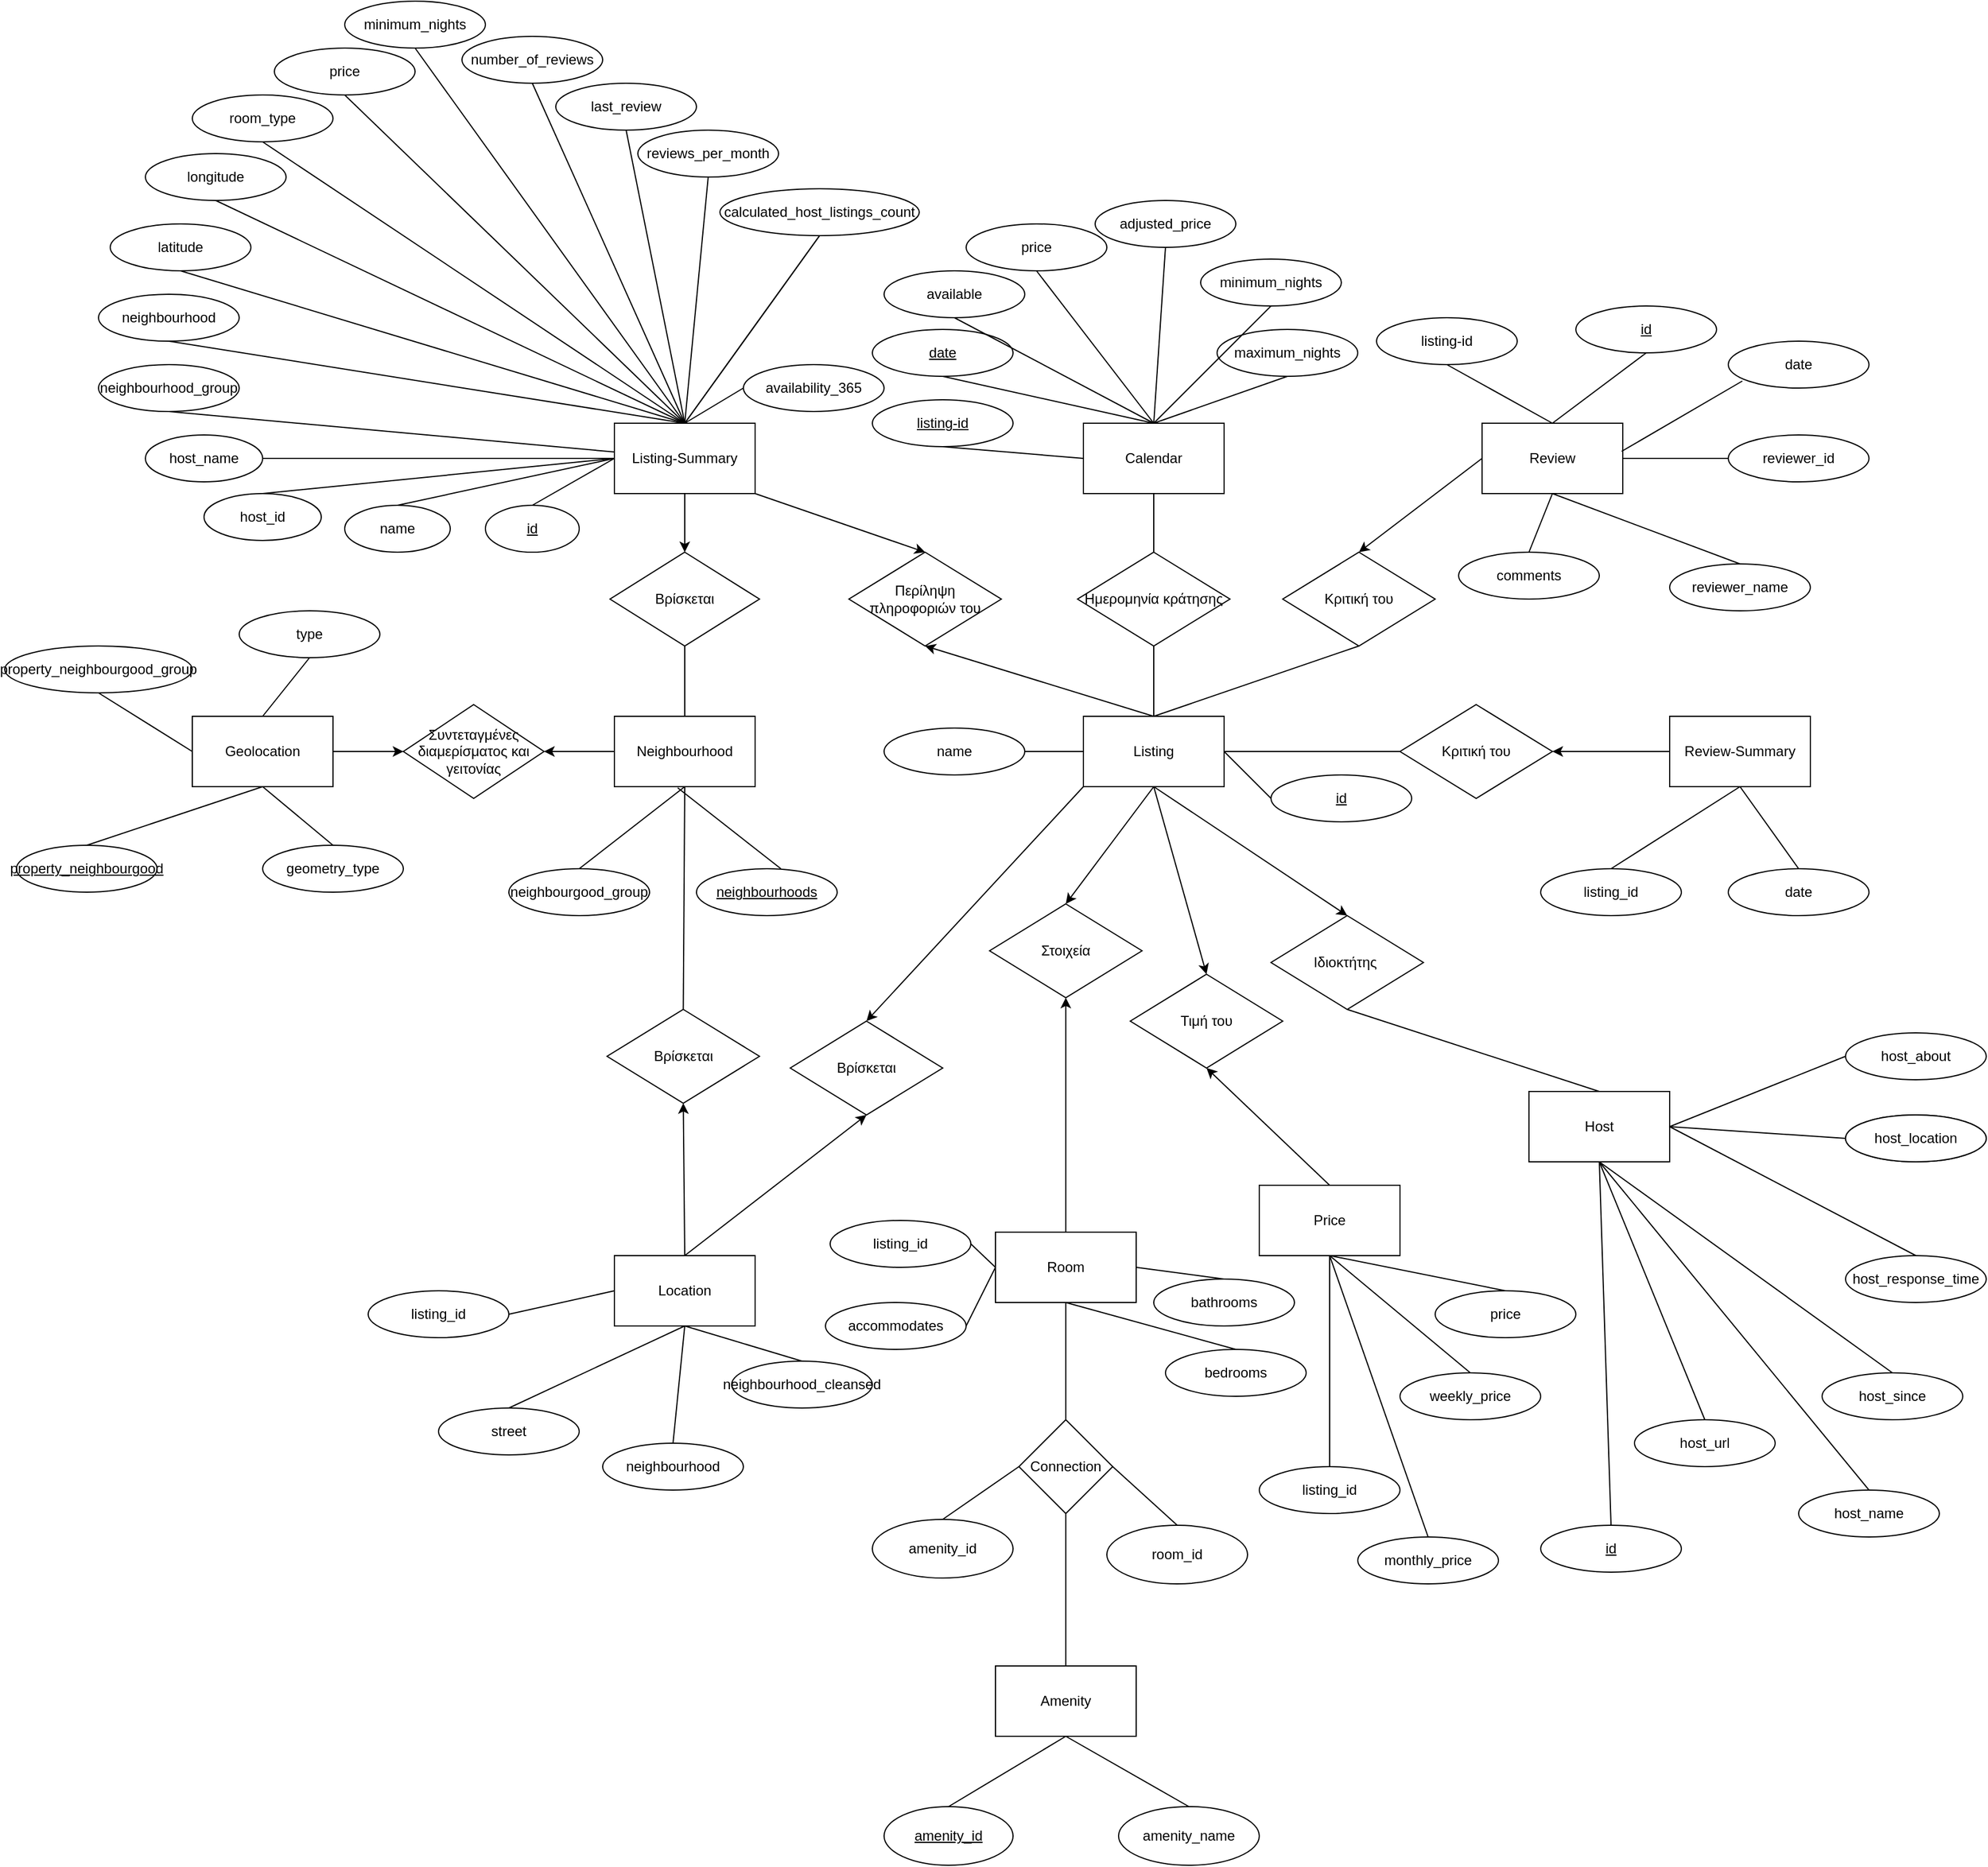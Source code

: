 <mxfile version="13.0.9" type="device"><diagram id="UAiMRbucUOJ_SY3LYuaQ" name="Page-1"><mxGraphModel dx="-914" dy="762" grid="1" gridSize="10" guides="1" tooltips="1" connect="1" arrows="1" fold="1" page="1" pageScale="1" pageWidth="2336" pageHeight="1654" math="0" shadow="0"><root><mxCell id="0"/><mxCell id="1" parent="0"/><mxCell id="X1BkcXf77LXOyuHD7ZVo-6" value="Neighbourhood" style="rounded=0;whiteSpace=wrap;html=1;" parent="1" vertex="1"><mxGeometry x="3200" y="640" width="120" height="60" as="geometry"/></mxCell><mxCell id="X1BkcXf77LXOyuHD7ZVo-7" value="Listing" style="rounded=0;whiteSpace=wrap;html=1;" parent="1" vertex="1"><mxGeometry x="3600" y="640" width="120" height="60" as="geometry"/></mxCell><mxCell id="X1BkcXf77LXOyuHD7ZVo-13" value="Calendar" style="rounded=0;whiteSpace=wrap;html=1;" parent="1" vertex="1"><mxGeometry x="3600" y="390" width="120" height="60" as="geometry"/></mxCell><mxCell id="X1BkcXf77LXOyuHD7ZVo-14" value="Ημερομηνία κράτησης" style="rhombus;whiteSpace=wrap;html=1;" parent="1" vertex="1"><mxGeometry x="3595" y="500" width="130" height="80" as="geometry"/></mxCell><mxCell id="BDQ0DOOAm5lUGZyzWq2v-1" value="Κριτική του" style="rhombus;whiteSpace=wrap;html=1;" parent="1" vertex="1"><mxGeometry x="3870" y="630" width="130" height="80" as="geometry"/></mxCell><mxCell id="peywVE52pKQyrYCD34j_-3" value="Ιδιοκτήτης&amp;nbsp;" style="rhombus;whiteSpace=wrap;html=1;" parent="1" vertex="1"><mxGeometry x="3760" y="810" width="130" height="80" as="geometry"/></mxCell><mxCell id="peywVE52pKQyrYCD34j_-10" value="Στοιχεία" style="rhombus;whiteSpace=wrap;html=1;" parent="1" vertex="1"><mxGeometry x="3520" y="800" width="130" height="80" as="geometry"/></mxCell><mxCell id="peywVE52pKQyrYCD34j_-14" value="Τιμή του" style="rhombus;whiteSpace=wrap;html=1;" parent="1" vertex="1"><mxGeometry x="3640" y="860" width="130" height="80" as="geometry"/></mxCell><mxCell id="peywVE52pKQyrYCD34j_-16" value="Βρίσκεται" style="rhombus;whiteSpace=wrap;html=1;" parent="1" vertex="1"><mxGeometry x="3350" y="900" width="130" height="80" as="geometry"/></mxCell><mxCell id="peywVE52pKQyrYCD34j_-22" value="Βρίσκεται" style="rhombus;whiteSpace=wrap;html=1;" parent="1" vertex="1"><mxGeometry x="3193.75" y="890" width="130" height="80" as="geometry"/></mxCell><mxCell id="BDQ0DOOAm5lUGZyzWq2v-3" value="Κριτική του" style="rhombus;whiteSpace=wrap;html=1;" parent="1" vertex="1"><mxGeometry x="3770" y="500" width="130" height="80" as="geometry"/></mxCell><mxCell id="X1BkcXf77LXOyuHD7ZVo-15" value="" style="endArrow=none;html=1;entryX=0.5;entryY=0;entryDx=0;entryDy=0;exitX=0.5;exitY=1;exitDx=0;exitDy=0;" parent="1" source="X1BkcXf77LXOyuHD7ZVo-14" target="X1BkcXf77LXOyuHD7ZVo-7" edge="1"><mxGeometry width="50" height="50" relative="1" as="geometry"><mxPoint x="3300" y="480" as="sourcePoint"/><mxPoint x="3350" y="430" as="targetPoint"/><Array as="points"><mxPoint x="3660" y="600"/></Array></mxGeometry></mxCell><mxCell id="X1BkcXf77LXOyuHD7ZVo-16" value="" style="endArrow=none;html=1;entryX=0.5;entryY=1;entryDx=0;entryDy=0;exitX=0.5;exitY=0;exitDx=0;exitDy=0;" parent="1" source="X1BkcXf77LXOyuHD7ZVo-14" target="X1BkcXf77LXOyuHD7ZVo-13" edge="1"><mxGeometry width="50" height="50" relative="1" as="geometry"><mxPoint x="3300" y="480" as="sourcePoint"/><mxPoint x="3350" y="430" as="targetPoint"/></mxGeometry></mxCell><mxCell id="X1BkcXf77LXOyuHD7ZVo-17" value="Listing-Summary" style="rounded=0;whiteSpace=wrap;html=1;" parent="1" vertex="1"><mxGeometry x="3200" y="390" width="120" height="60" as="geometry"/></mxCell><mxCell id="X1BkcXf77LXOyuHD7ZVo-21" value="Βρίσκεται" style="rhombus;whiteSpace=wrap;html=1;" parent="1" vertex="1"><mxGeometry x="3196.25" y="500" width="127.5" height="80" as="geometry"/></mxCell><mxCell id="X1BkcXf77LXOyuHD7ZVo-22" value="" style="endArrow=classic;html=1;exitX=0.5;exitY=1;exitDx=0;exitDy=0;entryX=0.5;entryY=0;entryDx=0;entryDy=0;" parent="1" source="X1BkcXf77LXOyuHD7ZVo-17" target="X1BkcXf77LXOyuHD7ZVo-21" edge="1"><mxGeometry width="50" height="50" relative="1" as="geometry"><mxPoint x="3300" y="630" as="sourcePoint"/><mxPoint x="3350" y="580" as="targetPoint"/></mxGeometry></mxCell><mxCell id="X1BkcXf77LXOyuHD7ZVo-23" value="" style="endArrow=none;html=1;exitX=0.5;exitY=0;exitDx=0;exitDy=0;entryX=0.5;entryY=1;entryDx=0;entryDy=0;" parent="1" source="X1BkcXf77LXOyuHD7ZVo-6" target="X1BkcXf77LXOyuHD7ZVo-21" edge="1"><mxGeometry width="50" height="50" relative="1" as="geometry"><mxPoint x="3300" y="630" as="sourcePoint"/><mxPoint x="3350" y="580" as="targetPoint"/></mxGeometry></mxCell><mxCell id="X1BkcXf77LXOyuHD7ZVo-24" value="Περίληψη πληροφοριών του" style="rhombus;whiteSpace=wrap;html=1;" parent="1" vertex="1"><mxGeometry x="3400" y="500" width="130" height="80" as="geometry"/></mxCell><mxCell id="X1BkcXf77LXOyuHD7ZVo-25" value="" style="endArrow=classic;html=1;exitX=1;exitY=1;exitDx=0;exitDy=0;entryX=0.5;entryY=0;entryDx=0;entryDy=0;" parent="1" source="X1BkcXf77LXOyuHD7ZVo-17" target="X1BkcXf77LXOyuHD7ZVo-24" edge="1"><mxGeometry width="50" height="50" relative="1" as="geometry"><mxPoint x="3300" y="630" as="sourcePoint"/><mxPoint x="3350" y="580" as="targetPoint"/></mxGeometry></mxCell><mxCell id="X1BkcXf77LXOyuHD7ZVo-26" value="" style="endArrow=classic;html=1;exitX=0.5;exitY=0;exitDx=0;exitDy=0;entryX=0.5;entryY=1;entryDx=0;entryDy=0;" parent="1" source="X1BkcXf77LXOyuHD7ZVo-7" target="X1BkcXf77LXOyuHD7ZVo-24" edge="1"><mxGeometry width="50" height="50" relative="1" as="geometry"><mxPoint x="3300" y="630" as="sourcePoint"/><mxPoint x="3350" y="580" as="targetPoint"/></mxGeometry></mxCell><mxCell id="X1BkcXf77LXOyuHD7ZVo-27" value="Review" style="rounded=0;whiteSpace=wrap;html=1;" parent="1" vertex="1"><mxGeometry x="3940" y="390" width="120" height="60" as="geometry"/></mxCell><mxCell id="X1BkcXf77LXOyuHD7ZVo-32" value="Review-Summary" style="rounded=0;whiteSpace=wrap;html=1;" parent="1" vertex="1"><mxGeometry x="4100" y="640" width="120" height="60" as="geometry"/></mxCell><mxCell id="X1BkcXf77LXOyuHD7ZVo-36" value="Geolocation" style="rounded=0;whiteSpace=wrap;html=1;" parent="1" vertex="1"><mxGeometry x="2840" y="640" width="120" height="60" as="geometry"/></mxCell><mxCell id="X1BkcXf77LXOyuHD7ZVo-37" value="Συντεταγμένες διαμερίσματος και γειτονίας" style="rhombus;whiteSpace=wrap;html=1;" parent="1" vertex="1"><mxGeometry x="3020" y="630" width="120" height="80" as="geometry"/></mxCell><mxCell id="X1BkcXf77LXOyuHD7ZVo-38" value="" style="endArrow=classic;html=1;exitX=1;exitY=0.5;exitDx=0;exitDy=0;entryX=0;entryY=0.5;entryDx=0;entryDy=0;" parent="1" target="X1BkcXf77LXOyuHD7ZVo-37" edge="1"><mxGeometry width="50" height="50" relative="1" as="geometry"><mxPoint x="2960" y="670" as="sourcePoint"/><mxPoint x="3210" y="580" as="targetPoint"/></mxGeometry></mxCell><mxCell id="X1BkcXf77LXOyuHD7ZVo-40" value="" style="endArrow=classic;html=1;exitX=0;exitY=0.5;exitDx=0;exitDy=0;entryX=1;entryY=0.5;entryDx=0;entryDy=0;" parent="1" source="X1BkcXf77LXOyuHD7ZVo-6" target="X1BkcXf77LXOyuHD7ZVo-37" edge="1"><mxGeometry width="50" height="50" relative="1" as="geometry"><mxPoint x="3460" y="630" as="sourcePoint"/><mxPoint x="3510" y="580" as="targetPoint"/></mxGeometry></mxCell><mxCell id="OshzOVzdiAapDsrD3Td_-1" value="neighbourgood_group" style="ellipse;whiteSpace=wrap;html=1;" parent="1" vertex="1"><mxGeometry x="3110" y="770" width="120" height="40" as="geometry"/></mxCell><mxCell id="OshzOVzdiAapDsrD3Td_-130" value="geometry_type" style="ellipse;whiteSpace=wrap;html=1;" parent="1" vertex="1"><mxGeometry x="2900" y="750" width="120" height="40" as="geometry"/></mxCell><mxCell id="OshzOVzdiAapDsrD3Td_-132" value="property_neighbourgood" style="ellipse;whiteSpace=wrap;html=1;fontStyle=4" parent="1" vertex="1"><mxGeometry x="2690" y="750" width="120" height="40" as="geometry"/></mxCell><mxCell id="OshzOVzdiAapDsrD3Td_-134" value="property_neighbourgood_group" style="ellipse;whiteSpace=wrap;html=1;" parent="1" vertex="1"><mxGeometry x="2680" y="580" width="160" height="40" as="geometry"/></mxCell><mxCell id="OshzOVzdiAapDsrD3Td_-136" value="type" style="ellipse;whiteSpace=wrap;html=1;" parent="1" vertex="1"><mxGeometry x="2880" y="550" width="120" height="40" as="geometry"/></mxCell><mxCell id="OshzOVzdiAapDsrD3Td_-2" value="&lt;u&gt;neighbourhoods&lt;/u&gt;" style="ellipse;whiteSpace=wrap;html=1;" parent="1" vertex="1"><mxGeometry x="3270" y="770" width="120" height="40" as="geometry"/></mxCell><mxCell id="OshzOVzdiAapDsrD3Td_-114" value="&lt;span&gt;name&lt;/span&gt;" style="ellipse;whiteSpace=wrap;html=1;fontStyle=0" parent="1" vertex="1"><mxGeometry x="3430" y="650" width="120" height="40" as="geometry"/></mxCell><mxCell id="peywVE52pKQyrYCD34j_-26" value="listing_id" style="ellipse;whiteSpace=wrap;html=1;fontStyle=0" parent="1" vertex="1"><mxGeometry x="2990" y="1130" width="120" height="40" as="geometry"/></mxCell><mxCell id="peywVE52pKQyrYCD34j_-28" value="street" style="ellipse;whiteSpace=wrap;html=1;fontStyle=0" parent="1" vertex="1"><mxGeometry x="3050" y="1230" width="120" height="40" as="geometry"/></mxCell><mxCell id="peywVE52pKQyrYCD34j_-30" value="neighbourhood" style="ellipse;whiteSpace=wrap;html=1;fontStyle=0" parent="1" vertex="1"><mxGeometry x="3190" y="1260" width="120" height="40" as="geometry"/></mxCell><mxCell id="peywVE52pKQyrYCD34j_-32" value="neighbourhood_cleansed" style="ellipse;whiteSpace=wrap;html=1;fontStyle=0" parent="1" vertex="1"><mxGeometry x="3300" y="1190" width="120" height="40" as="geometry"/></mxCell><mxCell id="peywVE52pKQyrYCD34j_-38" value="listing_id" style="ellipse;whiteSpace=wrap;html=1;fontStyle=0" parent="1" vertex="1"><mxGeometry x="3384" y="1070" width="120" height="40" as="geometry"/></mxCell><mxCell id="peywVE52pKQyrYCD34j_-44" value="accommodates" style="ellipse;whiteSpace=wrap;html=1;fontStyle=0" parent="1" vertex="1"><mxGeometry x="3380" y="1140" width="120" height="40" as="geometry"/></mxCell><mxCell id="peywVE52pKQyrYCD34j_-66" value="bedrooms" style="ellipse;whiteSpace=wrap;html=1;fontStyle=0" parent="1" vertex="1"><mxGeometry x="3670" y="1180" width="120" height="40" as="geometry"/></mxCell><mxCell id="peywVE52pKQyrYCD34j_-40" value="bathrooms" style="ellipse;whiteSpace=wrap;html=1;fontStyle=0" parent="1" vertex="1"><mxGeometry x="3660" y="1120" width="120" height="40" as="geometry"/></mxCell><mxCell id="peywVE52pKQyrYCD34j_-50" value="listing_id" style="ellipse;whiteSpace=wrap;html=1;fontStyle=0" parent="1" vertex="1"><mxGeometry x="3750" y="1280" width="120" height="40" as="geometry"/></mxCell><mxCell id="peywVE52pKQyrYCD34j_-55" value="weekly_price" style="ellipse;whiteSpace=wrap;html=1;fontStyle=0" parent="1" vertex="1"><mxGeometry x="3870" y="1200" width="120" height="40" as="geometry"/></mxCell><mxCell id="peywVE52pKQyrYCD34j_-69" value="monthly_price" style="ellipse;whiteSpace=wrap;html=1;fontStyle=0" parent="1" vertex="1"><mxGeometry x="3834" y="1340" width="120" height="40" as="geometry"/></mxCell><mxCell id="peywVE52pKQyrYCD34j_-52" value="price" style="ellipse;whiteSpace=wrap;html=1;fontStyle=0" parent="1" vertex="1"><mxGeometry x="3900" y="1130" width="120" height="40" as="geometry"/></mxCell><mxCell id="peywVE52pKQyrYCD34j_-60" value="host_url" style="ellipse;whiteSpace=wrap;html=1;fontStyle=0" parent="1" vertex="1"><mxGeometry x="4070" y="1240" width="120" height="40" as="geometry"/></mxCell><mxCell id="peywVE52pKQyrYCD34j_-64" value="host_since" style="ellipse;whiteSpace=wrap;html=1;fontStyle=0" parent="1" vertex="1"><mxGeometry x="4230" y="1200" width="120" height="40" as="geometry"/></mxCell><mxCell id="peywVE52pKQyrYCD34j_-78" value="host_location" style="ellipse;whiteSpace=wrap;html=1;fontStyle=0" parent="1" vertex="1"><mxGeometry x="4250" y="980" width="120" height="40" as="geometry"/></mxCell><mxCell id="peywVE52pKQyrYCD34j_-84" value="host_response_time" style="ellipse;whiteSpace=wrap;html=1;fontStyle=0" parent="1" vertex="1"><mxGeometry x="4250" y="1100" width="120" height="40" as="geometry"/></mxCell><mxCell id="peywVE52pKQyrYCD34j_-86" value="host_location" style="ellipse;whiteSpace=wrap;html=1;fontStyle=0" parent="1" vertex="1"><mxGeometry x="4250" y="980" width="120" height="40" as="geometry"/></mxCell><mxCell id="peywVE52pKQyrYCD34j_-80" value="host_about" style="ellipse;whiteSpace=wrap;html=1;fontStyle=0" parent="1" vertex="1"><mxGeometry x="4250" y="910" width="120" height="40" as="geometry"/></mxCell><mxCell id="peywVE52pKQyrYCD34j_-62" value="&lt;u&gt;id&lt;/u&gt;" style="ellipse;whiteSpace=wrap;html=1;fontStyle=0" parent="1" vertex="1"><mxGeometry x="3990" y="1330" width="120" height="40" as="geometry"/></mxCell><mxCell id="peywVE52pKQyrYCD34j_-75" value="host_name" style="ellipse;whiteSpace=wrap;html=1;fontStyle=0" parent="1" vertex="1"><mxGeometry x="4210" y="1300" width="120" height="40" as="geometry"/></mxCell><mxCell id="OshzOVzdiAapDsrD3Td_-122" value="&lt;span&gt;id&lt;/span&gt;" style="ellipse;whiteSpace=wrap;html=1;fontStyle=4" parent="1" vertex="1"><mxGeometry x="3760" y="690" width="120" height="40" as="geometry"/></mxCell><mxCell id="OshzOVzdiAapDsrD3Td_-3" value="" style="endArrow=none;html=1;exitX=0.5;exitY=0;exitDx=0;exitDy=0;entryX=0.5;entryY=1;entryDx=0;entryDy=0;" parent="1" source="OshzOVzdiAapDsrD3Td_-1" target="X1BkcXf77LXOyuHD7ZVo-6" edge="1"><mxGeometry width="50" height="50" relative="1" as="geometry"><mxPoint x="3490" y="630" as="sourcePoint"/><mxPoint x="3540" y="580" as="targetPoint"/></mxGeometry></mxCell><mxCell id="OshzOVzdiAapDsrD3Td_-4" value="" style="endArrow=none;html=1;exitX=0.6;exitY=0;exitDx=0;exitDy=0;exitPerimeter=0;entryX=0.45;entryY=1.017;entryDx=0;entryDy=0;entryPerimeter=0;" parent="1" source="OshzOVzdiAapDsrD3Td_-2" target="X1BkcXf77LXOyuHD7ZVo-6" edge="1"><mxGeometry width="50" height="50" relative="1" as="geometry"><mxPoint x="3490" y="630" as="sourcePoint"/><mxPoint x="3540" y="580" as="targetPoint"/></mxGeometry></mxCell><mxCell id="OshzOVzdiAapDsrD3Td_-10" value="listing_id" style="ellipse;whiteSpace=wrap;html=1;fontStyle=0" parent="1" vertex="1"><mxGeometry x="3990" y="770" width="120" height="40" as="geometry"/></mxCell><mxCell id="OshzOVzdiAapDsrD3Td_-16" value="listing-id" style="ellipse;whiteSpace=wrap;html=1;fontStyle=0" parent="1" vertex="1"><mxGeometry x="3850" y="300" width="120" height="40" as="geometry"/></mxCell><mxCell id="OshzOVzdiAapDsrD3Td_-34" value="maximum_nights" style="ellipse;whiteSpace=wrap;html=1;fontStyle=0" parent="1" vertex="1"><mxGeometry x="3714" y="310" width="120" height="40" as="geometry"/></mxCell><mxCell id="OshzOVzdiAapDsrD3Td_-36" value="minimum_nights" style="ellipse;whiteSpace=wrap;html=1;fontStyle=0" parent="1" vertex="1"><mxGeometry x="3700" y="250" width="120" height="40" as="geometry"/></mxCell><mxCell id="OshzOVzdiAapDsrD3Td_-38" value="adjusted_price" style="ellipse;whiteSpace=wrap;html=1;fontStyle=0" parent="1" vertex="1"><mxGeometry x="3610" y="200" width="120" height="40" as="geometry"/></mxCell><mxCell id="OshzOVzdiAapDsrD3Td_-40" value="price" style="ellipse;whiteSpace=wrap;html=1;fontStyle=0" parent="1" vertex="1"><mxGeometry x="3500" y="220" width="120" height="40" as="geometry"/></mxCell><mxCell id="OshzOVzdiAapDsrD3Td_-42" value="date" style="ellipse;whiteSpace=wrap;html=1;fontStyle=4" parent="1" vertex="1"><mxGeometry x="3420" y="310" width="120" height="40" as="geometry"/></mxCell><mxCell id="OshzOVzdiAapDsrD3Td_-44" value="available" style="ellipse;whiteSpace=wrap;html=1;fontStyle=0" parent="1" vertex="1"><mxGeometry x="3430" y="260" width="120" height="40" as="geometry"/></mxCell><mxCell id="OshzOVzdiAapDsrD3Td_-56" value="last_review" style="ellipse;whiteSpace=wrap;html=1;fontStyle=0" parent="1" vertex="1"><mxGeometry x="3150" y="100" width="120" height="40" as="geometry"/></mxCell><mxCell id="OshzOVzdiAapDsrD3Td_-62" value="reviews_per_month" style="ellipse;whiteSpace=wrap;html=1;fontStyle=0" parent="1" vertex="1"><mxGeometry x="3220" y="140" width="120" height="40" as="geometry"/></mxCell><mxCell id="OshzOVzdiAapDsrD3Td_-60" value="number_of_reviews" style="ellipse;whiteSpace=wrap;html=1;fontStyle=0" parent="1" vertex="1"><mxGeometry x="3070" y="60" width="120" height="40" as="geometry"/></mxCell><mxCell id="OshzOVzdiAapDsrD3Td_-58" value="minimum_nights" style="ellipse;whiteSpace=wrap;html=1;fontStyle=0" parent="1" vertex="1"><mxGeometry x="2970" y="30" width="120" height="40" as="geometry"/></mxCell><mxCell id="OshzOVzdiAapDsrD3Td_-67" value="longitude" style="ellipse;whiteSpace=wrap;html=1;fontStyle=0" parent="1" vertex="1"><mxGeometry x="2800" y="160" width="120" height="40" as="geometry"/></mxCell><mxCell id="OshzOVzdiAapDsrD3Td_-69" value="latitude" style="ellipse;whiteSpace=wrap;html=1;fontStyle=0" parent="1" vertex="1"><mxGeometry x="2770" y="220" width="120" height="40" as="geometry"/></mxCell><mxCell id="OshzOVzdiAapDsrD3Td_-71" value="neighbourhood" style="ellipse;whiteSpace=wrap;html=1;fontStyle=0" parent="1" vertex="1"><mxGeometry x="2760" y="280" width="120" height="40" as="geometry"/></mxCell><mxCell id="OshzOVzdiAapDsrD3Td_-73" value="neighbourhood_group" style="ellipse;whiteSpace=wrap;html=1;fontStyle=0" parent="1" vertex="1"><mxGeometry x="2760" y="340" width="120" height="40" as="geometry"/></mxCell><mxCell id="OshzOVzdiAapDsrD3Td_-75" value="host_name" style="ellipse;whiteSpace=wrap;html=1;fontStyle=0" parent="1" vertex="1"><mxGeometry x="2800" y="400" width="100" height="40" as="geometry"/></mxCell><mxCell id="OshzOVzdiAapDsrD3Td_-77" value="availability_365" style="ellipse;whiteSpace=wrap;html=1;fontStyle=0" parent="1" vertex="1"><mxGeometry x="3310" y="340" width="120" height="40" as="geometry"/></mxCell><mxCell id="OshzOVzdiAapDsrD3Td_-79" value="host_id" style="ellipse;whiteSpace=wrap;html=1;fontStyle=0" parent="1" vertex="1"><mxGeometry x="2850" y="450" width="100" height="40" as="geometry"/></mxCell><mxCell id="OshzOVzdiAapDsrD3Td_-83" value="name" style="ellipse;whiteSpace=wrap;html=1;fontStyle=0" parent="1" vertex="1"><mxGeometry x="2970" y="460" width="90" height="40" as="geometry"/></mxCell><mxCell id="OshzOVzdiAapDsrD3Td_-85" value="price" style="ellipse;whiteSpace=wrap;html=1;fontStyle=0" parent="1" vertex="1"><mxGeometry x="2910" y="70" width="120" height="40" as="geometry"/></mxCell><mxCell id="OshzOVzdiAapDsrD3Td_-81" value="id" style="ellipse;whiteSpace=wrap;html=1;fontStyle=4" parent="1" vertex="1"><mxGeometry x="3090" y="460" width="80" height="40" as="geometry"/></mxCell><mxCell id="OshzOVzdiAapDsrD3Td_-65" value="room_type" style="ellipse;whiteSpace=wrap;html=1;fontStyle=0" parent="1" vertex="1"><mxGeometry x="2840" y="110" width="120" height="40" as="geometry"/></mxCell><mxCell id="OshzOVzdiAapDsrD3Td_-46" value="listing-id" style="ellipse;whiteSpace=wrap;html=1;fontStyle=4" parent="1" vertex="1"><mxGeometry x="3420" y="370" width="120" height="40" as="geometry"/></mxCell><mxCell id="OshzOVzdiAapDsrD3Td_-18" value="id" style="ellipse;whiteSpace=wrap;html=1;fontStyle=4" parent="1" vertex="1"><mxGeometry x="4020" y="290" width="120" height="40" as="geometry"/></mxCell><mxCell id="OshzOVzdiAapDsrD3Td_-20" value="date" style="ellipse;whiteSpace=wrap;html=1;fontStyle=0" parent="1" vertex="1"><mxGeometry x="4150" y="320" width="120" height="40" as="geometry"/></mxCell><mxCell id="OshzOVzdiAapDsrD3Td_-22" value="reviewer_id" style="ellipse;whiteSpace=wrap;html=1;fontStyle=0" parent="1" vertex="1"><mxGeometry x="4150" y="400" width="120" height="40" as="geometry"/></mxCell><mxCell id="OshzOVzdiAapDsrD3Td_-24" value="reviewer_name" style="ellipse;whiteSpace=wrap;html=1;fontStyle=0" parent="1" vertex="1"><mxGeometry x="4100" y="510" width="120" height="40" as="geometry"/></mxCell><mxCell id="OshzOVzdiAapDsrD3Td_-26" value="comments" style="ellipse;whiteSpace=wrap;html=1;fontStyle=0" parent="1" vertex="1"><mxGeometry x="3920" y="500" width="120" height="40" as="geometry"/></mxCell><mxCell id="OshzOVzdiAapDsrD3Td_-11" value="&lt;span&gt;date&lt;/span&gt;" style="ellipse;whiteSpace=wrap;html=1;fontStyle=0" parent="1" vertex="1"><mxGeometry x="4150" y="770" width="120" height="40" as="geometry"/></mxCell><mxCell id="OshzOVzdiAapDsrD3Td_-14" value="" style="endArrow=none;html=1;entryX=0.5;entryY=0;entryDx=0;entryDy=0;exitX=0.5;exitY=1;exitDx=0;exitDy=0;" parent="1" source="X1BkcXf77LXOyuHD7ZVo-32" target="OshzOVzdiAapDsrD3Td_-10" edge="1"><mxGeometry width="50" height="50" relative="1" as="geometry"><mxPoint x="3610" y="530" as="sourcePoint"/><mxPoint x="3660" y="480" as="targetPoint"/></mxGeometry></mxCell><mxCell id="OshzOVzdiAapDsrD3Td_-15" value="" style="endArrow=none;html=1;entryX=0.5;entryY=0;entryDx=0;entryDy=0;exitX=0.5;exitY=1;exitDx=0;exitDy=0;" parent="1" source="X1BkcXf77LXOyuHD7ZVo-32" target="OshzOVzdiAapDsrD3Td_-11" edge="1"><mxGeometry width="50" height="50" relative="1" as="geometry"><mxPoint x="4120" y="703" as="sourcePoint"/><mxPoint x="3660" y="480" as="targetPoint"/></mxGeometry></mxCell><mxCell id="OshzOVzdiAapDsrD3Td_-28" value="" style="endArrow=none;html=1;entryX=0.5;entryY=1;entryDx=0;entryDy=0;exitX=0.5;exitY=0;exitDx=0;exitDy=0;" parent="1" source="OshzOVzdiAapDsrD3Td_-26" target="X1BkcXf77LXOyuHD7ZVo-27" edge="1"><mxGeometry width="50" height="50" relative="1" as="geometry"><mxPoint x="4080" y="510" as="sourcePoint"/><mxPoint x="4130" y="460" as="targetPoint"/></mxGeometry></mxCell><mxCell id="OshzOVzdiAapDsrD3Td_-29" value="" style="endArrow=none;html=1;entryX=0.5;entryY=1;entryDx=0;entryDy=0;exitX=0.5;exitY=0;exitDx=0;exitDy=0;" parent="1" source="OshzOVzdiAapDsrD3Td_-24" target="X1BkcXf77LXOyuHD7ZVo-27" edge="1"><mxGeometry width="50" height="50" relative="1" as="geometry"><mxPoint x="4090" y="510" as="sourcePoint"/><mxPoint x="4140" y="460" as="targetPoint"/></mxGeometry></mxCell><mxCell id="OshzOVzdiAapDsrD3Td_-30" value="" style="endArrow=none;html=1;entryX=0;entryY=0.5;entryDx=0;entryDy=0;exitX=1;exitY=0.5;exitDx=0;exitDy=0;" parent="1" source="X1BkcXf77LXOyuHD7ZVo-27" target="OshzOVzdiAapDsrD3Td_-22" edge="1"><mxGeometry width="50" height="50" relative="1" as="geometry"><mxPoint x="4090" y="510" as="sourcePoint"/><mxPoint x="4140" y="460" as="targetPoint"/></mxGeometry></mxCell><mxCell id="OshzOVzdiAapDsrD3Td_-31" value="" style="endArrow=none;html=1;entryX=0.1;entryY=0.85;entryDx=0;entryDy=0;entryPerimeter=0;exitX=0.992;exitY=0.4;exitDx=0;exitDy=0;exitPerimeter=0;" parent="1" source="X1BkcXf77LXOyuHD7ZVo-27" target="OshzOVzdiAapDsrD3Td_-20" edge="1"><mxGeometry width="50" height="50" relative="1" as="geometry"><mxPoint x="4090" y="510" as="sourcePoint"/><mxPoint x="4140" y="460" as="targetPoint"/></mxGeometry></mxCell><mxCell id="OshzOVzdiAapDsrD3Td_-32" value="" style="endArrow=none;html=1;entryX=0.5;entryY=1;entryDx=0;entryDy=0;exitX=0.5;exitY=0;exitDx=0;exitDy=0;" parent="1" source="X1BkcXf77LXOyuHD7ZVo-27" target="OshzOVzdiAapDsrD3Td_-18" edge="1"><mxGeometry width="50" height="50" relative="1" as="geometry"><mxPoint x="4090" y="510" as="sourcePoint"/><mxPoint x="4140" y="460" as="targetPoint"/></mxGeometry></mxCell><mxCell id="OshzOVzdiAapDsrD3Td_-33" value="" style="endArrow=none;html=1;entryX=0.5;entryY=1;entryDx=0;entryDy=0;exitX=0.5;exitY=0;exitDx=0;exitDy=0;" parent="1" source="X1BkcXf77LXOyuHD7ZVo-27" target="OshzOVzdiAapDsrD3Td_-16" edge="1"><mxGeometry width="50" height="50" relative="1" as="geometry"><mxPoint x="4090" y="510" as="sourcePoint"/><mxPoint x="4140" y="460" as="targetPoint"/></mxGeometry></mxCell><mxCell id="OshzOVzdiAapDsrD3Td_-48" style="edgeStyle=orthogonalEdgeStyle;rounded=0;orthogonalLoop=1;jettySize=auto;html=1;exitX=0.5;exitY=1;exitDx=0;exitDy=0;" parent="1" source="OshzOVzdiAapDsrD3Td_-36" target="OshzOVzdiAapDsrD3Td_-36" edge="1"><mxGeometry relative="1" as="geometry"/></mxCell><mxCell id="OshzOVzdiAapDsrD3Td_-49" value="" style="endArrow=none;html=1;entryX=0.5;entryY=0;entryDx=0;entryDy=0;exitX=0.5;exitY=1;exitDx=0;exitDy=0;" parent="1" source="OshzOVzdiAapDsrD3Td_-34" target="X1BkcXf77LXOyuHD7ZVo-13" edge="1"><mxGeometry width="50" height="50" relative="1" as="geometry"><mxPoint x="3590" y="480" as="sourcePoint"/><mxPoint x="3640" y="430" as="targetPoint"/></mxGeometry></mxCell><mxCell id="OshzOVzdiAapDsrD3Td_-50" value="" style="endArrow=none;html=1;entryX=0.5;entryY=1;entryDx=0;entryDy=0;exitX=0.5;exitY=0;exitDx=0;exitDy=0;" parent="1" source="X1BkcXf77LXOyuHD7ZVo-13" target="OshzOVzdiAapDsrD3Td_-36" edge="1"><mxGeometry width="50" height="50" relative="1" as="geometry"><mxPoint x="3590" y="480" as="sourcePoint"/><mxPoint x="3640" y="430" as="targetPoint"/></mxGeometry></mxCell><mxCell id="OshzOVzdiAapDsrD3Td_-51" value="" style="endArrow=none;html=1;entryX=0.5;entryY=1;entryDx=0;entryDy=0;exitX=0.5;exitY=0;exitDx=0;exitDy=0;" parent="1" source="X1BkcXf77LXOyuHD7ZVo-13" target="OshzOVzdiAapDsrD3Td_-38" edge="1"><mxGeometry width="50" height="50" relative="1" as="geometry"><mxPoint x="3590" y="480" as="sourcePoint"/><mxPoint x="3640" y="430" as="targetPoint"/></mxGeometry></mxCell><mxCell id="OshzOVzdiAapDsrD3Td_-52" value="" style="endArrow=none;html=1;entryX=0.5;entryY=1;entryDx=0;entryDy=0;exitX=0.5;exitY=0;exitDx=0;exitDy=0;" parent="1" source="X1BkcXf77LXOyuHD7ZVo-13" target="OshzOVzdiAapDsrD3Td_-40" edge="1"><mxGeometry width="50" height="50" relative="1" as="geometry"><mxPoint x="3590" y="480" as="sourcePoint"/><mxPoint x="3640" y="430" as="targetPoint"/></mxGeometry></mxCell><mxCell id="OshzOVzdiAapDsrD3Td_-53" value="" style="endArrow=none;html=1;entryX=0.5;entryY=1;entryDx=0;entryDy=0;exitX=0.5;exitY=0;exitDx=0;exitDy=0;" parent="1" source="X1BkcXf77LXOyuHD7ZVo-13" target="OshzOVzdiAapDsrD3Td_-44" edge="1"><mxGeometry width="50" height="50" relative="1" as="geometry"><mxPoint x="3590" y="480" as="sourcePoint"/><mxPoint x="3640" y="430" as="targetPoint"/></mxGeometry></mxCell><mxCell id="OshzOVzdiAapDsrD3Td_-54" value="" style="endArrow=none;html=1;entryX=0.5;entryY=1;entryDx=0;entryDy=0;exitX=0.5;exitY=0;exitDx=0;exitDy=0;" parent="1" source="X1BkcXf77LXOyuHD7ZVo-13" target="OshzOVzdiAapDsrD3Td_-42" edge="1"><mxGeometry width="50" height="50" relative="1" as="geometry"><mxPoint x="3590" y="480" as="sourcePoint"/><mxPoint x="3640" y="430" as="targetPoint"/></mxGeometry></mxCell><mxCell id="OshzOVzdiAapDsrD3Td_-55" value="" style="endArrow=none;html=1;exitX=0.5;exitY=1;exitDx=0;exitDy=0;entryX=0;entryY=0.5;entryDx=0;entryDy=0;" parent="1" source="OshzOVzdiAapDsrD3Td_-46" target="X1BkcXf77LXOyuHD7ZVo-13" edge="1"><mxGeometry width="50" height="50" relative="1" as="geometry"><mxPoint x="3590" y="480" as="sourcePoint"/><mxPoint x="3640" y="430" as="targetPoint"/></mxGeometry></mxCell><mxCell id="OshzOVzdiAapDsrD3Td_-94" value="" style="endArrow=none;html=1;entryX=0.5;entryY=1;entryDx=0;entryDy=0;exitX=0.5;exitY=0;exitDx=0;exitDy=0;" parent="1" source="X1BkcXf77LXOyuHD7ZVo-17" target="OshzOVzdiAapDsrD3Td_-87" edge="1"><mxGeometry width="50" height="50" relative="1" as="geometry"><mxPoint x="3220" y="380" as="sourcePoint"/><mxPoint x="3270" y="330" as="targetPoint"/></mxGeometry></mxCell><mxCell id="OshzOVzdiAapDsrD3Td_-96" value="" style="endArrow=none;html=1;entryX=0.5;entryY=1;entryDx=0;entryDy=0;exitX=0.5;exitY=0;exitDx=0;exitDy=0;" parent="1" source="X1BkcXf77LXOyuHD7ZVo-17" target="OshzOVzdiAapDsrD3Td_-56" edge="1"><mxGeometry width="50" height="50" relative="1" as="geometry"><mxPoint x="3220" y="380" as="sourcePoint"/><mxPoint x="3270" y="330" as="targetPoint"/></mxGeometry></mxCell><mxCell id="OshzOVzdiAapDsrD3Td_-97" value="" style="endArrow=none;html=1;entryX=0.5;entryY=1;entryDx=0;entryDy=0;exitX=0.5;exitY=0;exitDx=0;exitDy=0;" parent="1" source="X1BkcXf77LXOyuHD7ZVo-17" target="OshzOVzdiAapDsrD3Td_-60" edge="1"><mxGeometry width="50" height="50" relative="1" as="geometry"><mxPoint x="3220" y="380" as="sourcePoint"/><mxPoint x="3270" y="330" as="targetPoint"/></mxGeometry></mxCell><mxCell id="OshzOVzdiAapDsrD3Td_-98" value="" style="endArrow=none;html=1;entryX=0.5;entryY=1;entryDx=0;entryDy=0;exitX=0.5;exitY=0;exitDx=0;exitDy=0;" parent="1" source="X1BkcXf77LXOyuHD7ZVo-17" target="OshzOVzdiAapDsrD3Td_-58" edge="1"><mxGeometry width="50" height="50" relative="1" as="geometry"><mxPoint x="3220" y="380" as="sourcePoint"/><mxPoint x="3270" y="330" as="targetPoint"/></mxGeometry></mxCell><mxCell id="OshzOVzdiAapDsrD3Td_-99" value="" style="endArrow=none;html=1;entryX=0.5;entryY=1;entryDx=0;entryDy=0;exitX=0.5;exitY=0;exitDx=0;exitDy=0;" parent="1" source="X1BkcXf77LXOyuHD7ZVo-17" target="OshzOVzdiAapDsrD3Td_-85" edge="1"><mxGeometry width="50" height="50" relative="1" as="geometry"><mxPoint x="3220" y="380" as="sourcePoint"/><mxPoint x="3270" y="330" as="targetPoint"/></mxGeometry></mxCell><mxCell id="OshzOVzdiAapDsrD3Td_-100" value="" style="endArrow=none;html=1;entryX=0.5;entryY=1;entryDx=0;entryDy=0;exitX=0.5;exitY=0;exitDx=0;exitDy=0;" parent="1" source="X1BkcXf77LXOyuHD7ZVo-17" target="OshzOVzdiAapDsrD3Td_-65" edge="1"><mxGeometry width="50" height="50" relative="1" as="geometry"><mxPoint x="3220" y="380" as="sourcePoint"/><mxPoint x="3270" y="330" as="targetPoint"/></mxGeometry></mxCell><mxCell id="OshzOVzdiAapDsrD3Td_-101" value="" style="endArrow=none;html=1;exitX=0.5;exitY=1;exitDx=0;exitDy=0;entryX=0.5;entryY=0;entryDx=0;entryDy=0;" parent="1" source="OshzOVzdiAapDsrD3Td_-67" target="X1BkcXf77LXOyuHD7ZVo-17" edge="1"><mxGeometry width="50" height="50" relative="1" as="geometry"><mxPoint x="3220" y="380" as="sourcePoint"/><mxPoint x="3270" y="330" as="targetPoint"/></mxGeometry></mxCell><mxCell id="OshzOVzdiAapDsrD3Td_-102" value="" style="endArrow=none;html=1;entryX=0.5;entryY=1;entryDx=0;entryDy=0;exitX=0.5;exitY=0;exitDx=0;exitDy=0;" parent="1" source="X1BkcXf77LXOyuHD7ZVo-17" target="OshzOVzdiAapDsrD3Td_-69" edge="1"><mxGeometry width="50" height="50" relative="1" as="geometry"><mxPoint x="3220" y="380" as="sourcePoint"/><mxPoint x="3270" y="330" as="targetPoint"/></mxGeometry></mxCell><mxCell id="OshzOVzdiAapDsrD3Td_-103" value="" style="endArrow=none;html=1;entryX=0.5;entryY=1;entryDx=0;entryDy=0;exitX=0.5;exitY=0;exitDx=0;exitDy=0;" parent="1" source="X1BkcXf77LXOyuHD7ZVo-17" target="OshzOVzdiAapDsrD3Td_-71" edge="1"><mxGeometry width="50" height="50" relative="1" as="geometry"><mxPoint x="3220" y="380" as="sourcePoint"/><mxPoint x="3270" y="330" as="targetPoint"/></mxGeometry></mxCell><mxCell id="OshzOVzdiAapDsrD3Td_-104" value="" style="endArrow=none;html=1;entryX=0.5;entryY=1;entryDx=0;entryDy=0;" parent="1" source="X1BkcXf77LXOyuHD7ZVo-17" target="OshzOVzdiAapDsrD3Td_-73" edge="1"><mxGeometry width="50" height="50" relative="1" as="geometry"><mxPoint x="3220" y="380" as="sourcePoint"/><mxPoint x="3270" y="330" as="targetPoint"/></mxGeometry></mxCell><mxCell id="OshzOVzdiAapDsrD3Td_-105" value="" style="endArrow=none;html=1;exitX=1;exitY=0.5;exitDx=0;exitDy=0;entryX=0;entryY=0.5;entryDx=0;entryDy=0;" parent="1" source="OshzOVzdiAapDsrD3Td_-75" target="X1BkcXf77LXOyuHD7ZVo-17" edge="1"><mxGeometry width="50" height="50" relative="1" as="geometry"><mxPoint x="3220" y="380" as="sourcePoint"/><mxPoint x="3270" y="330" as="targetPoint"/></mxGeometry></mxCell><mxCell id="OshzOVzdiAapDsrD3Td_-106" value="" style="endArrow=none;html=1;exitX=0.5;exitY=0;exitDx=0;exitDy=0;entryX=0;entryY=0.5;entryDx=0;entryDy=0;" parent="1" source="OshzOVzdiAapDsrD3Td_-79" target="X1BkcXf77LXOyuHD7ZVo-17" edge="1"><mxGeometry width="50" height="50" relative="1" as="geometry"><mxPoint x="3220" y="380" as="sourcePoint"/><mxPoint x="3270" y="330" as="targetPoint"/></mxGeometry></mxCell><mxCell id="OshzOVzdiAapDsrD3Td_-107" value="" style="endArrow=none;html=1;entryX=0.5;entryY=0;entryDx=0;entryDy=0;exitX=0;exitY=0.5;exitDx=0;exitDy=0;" parent="1" source="X1BkcXf77LXOyuHD7ZVo-17" target="OshzOVzdiAapDsrD3Td_-83" edge="1"><mxGeometry width="50" height="50" relative="1" as="geometry"><mxPoint x="3220" y="380" as="sourcePoint"/><mxPoint x="3270" y="330" as="targetPoint"/></mxGeometry></mxCell><mxCell id="OshzOVzdiAapDsrD3Td_-109" value="" style="endArrow=none;html=1;entryX=0.5;entryY=0;entryDx=0;entryDy=0;exitX=0;exitY=0.5;exitDx=0;exitDy=0;" parent="1" source="X1BkcXf77LXOyuHD7ZVo-17" target="OshzOVzdiAapDsrD3Td_-81" edge="1"><mxGeometry width="50" height="50" relative="1" as="geometry"><mxPoint x="3220" y="380" as="sourcePoint"/><mxPoint x="3270" y="330" as="targetPoint"/></mxGeometry></mxCell><mxCell id="OshzOVzdiAapDsrD3Td_-87" value="calculated_host_listings_count" style="ellipse;whiteSpace=wrap;html=1;fontStyle=0" parent="1" vertex="1"><mxGeometry x="3290" y="190" width="170" height="40" as="geometry"/></mxCell><mxCell id="OshzOVzdiAapDsrD3Td_-110" value="" style="endArrow=none;html=1;entryX=0.5;entryY=1;entryDx=0;entryDy=0;exitX=0.5;exitY=0;exitDx=0;exitDy=0;" parent="1" source="X1BkcXf77LXOyuHD7ZVo-17" target="OshzOVzdiAapDsrD3Td_-87" edge="1"><mxGeometry width="50" height="50" relative="1" as="geometry"><mxPoint x="3260" y="390" as="sourcePoint"/><mxPoint x="3410" y="220" as="targetPoint"/></mxGeometry></mxCell><mxCell id="OshzOVzdiAapDsrD3Td_-128" value="" style="endArrow=none;html=1;entryX=0;entryY=0.5;entryDx=0;entryDy=0;exitX=1;exitY=0.5;exitDx=0;exitDy=0;" parent="1" source="OshzOVzdiAapDsrD3Td_-114" target="X1BkcXf77LXOyuHD7ZVo-7" edge="1"><mxGeometry width="50" height="50" relative="1" as="geometry"><mxPoint x="3420" y="780" as="sourcePoint"/><mxPoint x="3470" y="730" as="targetPoint"/></mxGeometry></mxCell><mxCell id="OshzOVzdiAapDsrD3Td_-129" value="" style="endArrow=none;html=1;exitX=0;exitY=0.5;exitDx=0;exitDy=0;entryX=1;entryY=0.5;entryDx=0;entryDy=0;" parent="1" source="OshzOVzdiAapDsrD3Td_-122" target="X1BkcXf77LXOyuHD7ZVo-7" edge="1"><mxGeometry width="50" height="50" relative="1" as="geometry"><mxPoint x="3420" y="780" as="sourcePoint"/><mxPoint x="3730" y="670" as="targetPoint"/></mxGeometry></mxCell><mxCell id="OshzOVzdiAapDsrD3Td_-138" value="" style="endArrow=none;html=1;entryX=0.5;entryY=1;entryDx=0;entryDy=0;exitX=0.5;exitY=0;exitDx=0;exitDy=0;" parent="1" source="OshzOVzdiAapDsrD3Td_-130" target="X1BkcXf77LXOyuHD7ZVo-36" edge="1"><mxGeometry width="50" height="50" relative="1" as="geometry"><mxPoint x="3020" y="780" as="sourcePoint"/><mxPoint x="3070" y="730" as="targetPoint"/></mxGeometry></mxCell><mxCell id="OshzOVzdiAapDsrD3Td_-139" value="" style="endArrow=none;html=1;entryX=0.5;entryY=0;entryDx=0;entryDy=0;exitX=0.5;exitY=1;exitDx=0;exitDy=0;" parent="1" source="X1BkcXf77LXOyuHD7ZVo-36" target="OshzOVzdiAapDsrD3Td_-132" edge="1"><mxGeometry width="50" height="50" relative="1" as="geometry"><mxPoint x="3020" y="780" as="sourcePoint"/><mxPoint x="3070" y="730" as="targetPoint"/></mxGeometry></mxCell><mxCell id="OshzOVzdiAapDsrD3Td_-140" value="" style="endArrow=none;html=1;entryX=0.5;entryY=1;entryDx=0;entryDy=0;exitX=0;exitY=0.5;exitDx=0;exitDy=0;" parent="1" source="X1BkcXf77LXOyuHD7ZVo-36" edge="1"><mxGeometry width="50" height="50" relative="1" as="geometry"><mxPoint x="3020" y="780" as="sourcePoint"/><mxPoint x="2760" y="620" as="targetPoint"/></mxGeometry></mxCell><mxCell id="OshzOVzdiAapDsrD3Td_-141" value="" style="endArrow=none;html=1;entryX=0.5;entryY=1;entryDx=0;entryDy=0;exitX=0.5;exitY=0;exitDx=0;exitDy=0;" parent="1" source="X1BkcXf77LXOyuHD7ZVo-36" target="OshzOVzdiAapDsrD3Td_-136" edge="1"><mxGeometry width="50" height="50" relative="1" as="geometry"><mxPoint x="3020" y="780" as="sourcePoint"/><mxPoint x="3070" y="730" as="targetPoint"/></mxGeometry></mxCell><mxCell id="OshzOVzdiAapDsrD3Td_-144" value="" style="endArrow=none;html=1;entryX=0.5;entryY=1;entryDx=0;entryDy=0;exitX=0.5;exitY=0;exitDx=0;exitDy=0;" parent="1" source="X1BkcXf77LXOyuHD7ZVo-17" target="OshzOVzdiAapDsrD3Td_-62" edge="1"><mxGeometry width="50" height="50" relative="1" as="geometry"><mxPoint x="3050" y="430" as="sourcePoint"/><mxPoint x="3100" y="380" as="targetPoint"/></mxGeometry></mxCell><mxCell id="OshzOVzdiAapDsrD3Td_-147" value="" style="endArrow=none;html=1;entryX=0;entryY=0.5;entryDx=0;entryDy=0;exitX=0.5;exitY=0;exitDx=0;exitDy=0;" parent="1" source="X1BkcXf77LXOyuHD7ZVo-17" target="OshzOVzdiAapDsrD3Td_-77" edge="1"><mxGeometry width="50" height="50" relative="1" as="geometry"><mxPoint x="3050" y="430" as="sourcePoint"/><mxPoint x="3100" y="380" as="targetPoint"/></mxGeometry></mxCell><mxCell id="BDQ0DOOAm5lUGZyzWq2v-7" value="" style="endArrow=classic;html=1;exitX=0;exitY=0.5;exitDx=0;exitDy=0;entryX=0.5;entryY=0;entryDx=0;entryDy=0;" parent="1" source="X1BkcXf77LXOyuHD7ZVo-27" target="BDQ0DOOAm5lUGZyzWq2v-3" edge="1"><mxGeometry width="50" height="50" relative="1" as="geometry"><mxPoint x="3490" y="500" as="sourcePoint"/><mxPoint x="3540" y="450" as="targetPoint"/></mxGeometry></mxCell><mxCell id="BDQ0DOOAm5lUGZyzWq2v-8" value="" style="endArrow=classic;html=1;exitX=0;exitY=0.5;exitDx=0;exitDy=0;entryX=1;entryY=0.5;entryDx=0;entryDy=0;" parent="1" source="X1BkcXf77LXOyuHD7ZVo-32" target="BDQ0DOOAm5lUGZyzWq2v-1" edge="1"><mxGeometry width="50" height="50" relative="1" as="geometry"><mxPoint x="3490" y="500" as="sourcePoint"/><mxPoint x="3540" y="450" as="targetPoint"/></mxGeometry></mxCell><mxCell id="BDQ0DOOAm5lUGZyzWq2v-9" value="" style="endArrow=none;html=1;exitX=1;exitY=0.5;exitDx=0;exitDy=0;entryX=0;entryY=0.5;entryDx=0;entryDy=0;" parent="1" source="X1BkcXf77LXOyuHD7ZVo-7" target="BDQ0DOOAm5lUGZyzWq2v-1" edge="1"><mxGeometry width="50" height="50" relative="1" as="geometry"><mxPoint x="3490" y="500" as="sourcePoint"/><mxPoint x="3540" y="450" as="targetPoint"/></mxGeometry></mxCell><mxCell id="BDQ0DOOAm5lUGZyzWq2v-10" value="" style="endArrow=none;html=1;entryX=0.5;entryY=1;entryDx=0;entryDy=0;exitX=0.5;exitY=0;exitDx=0;exitDy=0;" parent="1" source="X1BkcXf77LXOyuHD7ZVo-7" target="BDQ0DOOAm5lUGZyzWq2v-3" edge="1"><mxGeometry width="50" height="50" relative="1" as="geometry"><mxPoint x="3490" y="500" as="sourcePoint"/><mxPoint x="3540" y="450" as="targetPoint"/></mxGeometry></mxCell><mxCell id="peywVE52pKQyrYCD34j_-1" value="Host" style="rounded=0;whiteSpace=wrap;html=1;" parent="1" vertex="1"><mxGeometry x="3980" y="960" width="120" height="60" as="geometry"/></mxCell><mxCell id="peywVE52pKQyrYCD34j_-5" value="" style="endArrow=classic;html=1;exitX=0.5;exitY=1;exitDx=0;exitDy=0;entryX=0.5;entryY=0;entryDx=0;entryDy=0;" parent="1" source="X1BkcXf77LXOyuHD7ZVo-7" target="peywVE52pKQyrYCD34j_-3" edge="1"><mxGeometry width="50" height="50" relative="1" as="geometry"><mxPoint x="3510" y="680" as="sourcePoint"/><mxPoint x="3560" y="630" as="targetPoint"/></mxGeometry></mxCell><mxCell id="peywVE52pKQyrYCD34j_-6" value="" style="endArrow=none;html=1;exitX=0.5;exitY=0;exitDx=0;exitDy=0;entryX=0.5;entryY=1;entryDx=0;entryDy=0;" parent="1" source="peywVE52pKQyrYCD34j_-1" target="peywVE52pKQyrYCD34j_-3" edge="1"><mxGeometry width="50" height="50" relative="1" as="geometry"><mxPoint x="3510" y="680" as="sourcePoint"/><mxPoint x="3560" y="630" as="targetPoint"/></mxGeometry></mxCell><mxCell id="peywVE52pKQyrYCD34j_-7" value="Room" style="rounded=0;whiteSpace=wrap;html=1;" parent="1" vertex="1"><mxGeometry x="3525" y="1080" width="120" height="60" as="geometry"/></mxCell><mxCell id="Uw4OWH2r0e-eNegll82T-4" value="Amenity" style="rounded=0;whiteSpace=wrap;html=1;" parent="1" vertex="1"><mxGeometry x="3525" y="1450" width="120" height="60" as="geometry"/></mxCell><mxCell id="peywVE52pKQyrYCD34j_-8" value="Price" style="rounded=0;whiteSpace=wrap;html=1;" parent="1" vertex="1"><mxGeometry x="3750" y="1040" width="120" height="60" as="geometry"/></mxCell><mxCell id="peywVE52pKQyrYCD34j_-9" value="Location" style="rounded=0;whiteSpace=wrap;html=1;" parent="1" vertex="1"><mxGeometry x="3200" y="1100" width="120" height="60" as="geometry"/></mxCell><mxCell id="peywVE52pKQyrYCD34j_-12" value="" style="endArrow=classic;html=1;entryX=0.5;entryY=0;entryDx=0;entryDy=0;exitX=0.5;exitY=1;exitDx=0;exitDy=0;" parent="1" source="X1BkcXf77LXOyuHD7ZVo-7" target="peywVE52pKQyrYCD34j_-10" edge="1"><mxGeometry width="50" height="50" relative="1" as="geometry"><mxPoint x="3510" y="800" as="sourcePoint"/><mxPoint x="3560" y="750" as="targetPoint"/></mxGeometry></mxCell><mxCell id="peywVE52pKQyrYCD34j_-13" value="" style="endArrow=classic;html=1;exitX=0.5;exitY=0;exitDx=0;exitDy=0;entryX=0.5;entryY=1;entryDx=0;entryDy=0;" parent="1" source="peywVE52pKQyrYCD34j_-7" target="peywVE52pKQyrYCD34j_-10" edge="1"><mxGeometry width="50" height="50" relative="1" as="geometry"><mxPoint x="3510" y="800" as="sourcePoint"/><mxPoint x="3560" y="750" as="targetPoint"/></mxGeometry></mxCell><mxCell id="peywVE52pKQyrYCD34j_-18" value="" style="endArrow=classic;html=1;exitX=0.5;exitY=0;exitDx=0;exitDy=0;entryX=0.5;entryY=1;entryDx=0;entryDy=0;" parent="1" source="peywVE52pKQyrYCD34j_-8" target="peywVE52pKQyrYCD34j_-14" edge="1"><mxGeometry width="50" height="50" relative="1" as="geometry"><mxPoint x="3510" y="800" as="sourcePoint"/><mxPoint x="3560" y="750" as="targetPoint"/></mxGeometry></mxCell><mxCell id="peywVE52pKQyrYCD34j_-19" value="" style="endArrow=classic;html=1;entryX=0.5;entryY=0;entryDx=0;entryDy=0;exitX=0.5;exitY=1;exitDx=0;exitDy=0;" parent="1" source="X1BkcXf77LXOyuHD7ZVo-7" target="peywVE52pKQyrYCD34j_-14" edge="1"><mxGeometry width="50" height="50" relative="1" as="geometry"><mxPoint x="3510" y="800" as="sourcePoint"/><mxPoint x="3560" y="750" as="targetPoint"/></mxGeometry></mxCell><mxCell id="peywVE52pKQyrYCD34j_-20" value="" style="endArrow=classic;html=1;exitX=0.5;exitY=0;exitDx=0;exitDy=0;entryX=0.5;entryY=1;entryDx=0;entryDy=0;" parent="1" source="peywVE52pKQyrYCD34j_-9" target="peywVE52pKQyrYCD34j_-16" edge="1"><mxGeometry width="50" height="50" relative="1" as="geometry"><mxPoint x="3510" y="910" as="sourcePoint"/><mxPoint x="3560" y="860" as="targetPoint"/></mxGeometry></mxCell><mxCell id="peywVE52pKQyrYCD34j_-21" value="" style="endArrow=classic;html=1;exitX=0;exitY=1;exitDx=0;exitDy=0;entryX=0.5;entryY=0;entryDx=0;entryDy=0;" parent="1" source="X1BkcXf77LXOyuHD7ZVo-7" target="peywVE52pKQyrYCD34j_-16" edge="1"><mxGeometry width="50" height="50" relative="1" as="geometry"><mxPoint x="3510" y="910" as="sourcePoint"/><mxPoint x="3480" y="750" as="targetPoint"/></mxGeometry></mxCell><mxCell id="peywVE52pKQyrYCD34j_-24" value="" style="endArrow=classic;html=1;exitX=0.5;exitY=0;exitDx=0;exitDy=0;entryX=0.5;entryY=1;entryDx=0;entryDy=0;" parent="1" source="peywVE52pKQyrYCD34j_-9" target="peywVE52pKQyrYCD34j_-22" edge="1"><mxGeometry width="50" height="50" relative="1" as="geometry"><mxPoint x="3510" y="910" as="sourcePoint"/><mxPoint x="3560" y="860" as="targetPoint"/></mxGeometry></mxCell><mxCell id="peywVE52pKQyrYCD34j_-25" value="" style="endArrow=none;html=1;exitX=0.5;exitY=0;exitDx=0;exitDy=0;entryX=0.5;entryY=1;entryDx=0;entryDy=0;" parent="1" source="peywVE52pKQyrYCD34j_-22" target="X1BkcXf77LXOyuHD7ZVo-6" edge="1"><mxGeometry width="50" height="50" relative="1" as="geometry"><mxPoint x="3510" y="910" as="sourcePoint"/><mxPoint x="3560" y="860" as="targetPoint"/></mxGeometry></mxCell><mxCell id="peywVE52pKQyrYCD34j_-34" value="" style="endArrow=none;html=1;exitX=1;exitY=0.5;exitDx=0;exitDy=0;entryX=0;entryY=0.5;entryDx=0;entryDy=0;" parent="1" source="peywVE52pKQyrYCD34j_-26" target="peywVE52pKQyrYCD34j_-9" edge="1"><mxGeometry width="50" height="50" relative="1" as="geometry"><mxPoint x="3490" y="980" as="sourcePoint"/><mxPoint x="3540" y="930" as="targetPoint"/></mxGeometry></mxCell><mxCell id="peywVE52pKQyrYCD34j_-35" value="" style="endArrow=none;html=1;exitX=0.5;exitY=0;exitDx=0;exitDy=0;entryX=0.5;entryY=1;entryDx=0;entryDy=0;" parent="1" source="peywVE52pKQyrYCD34j_-28" target="peywVE52pKQyrYCD34j_-9" edge="1"><mxGeometry width="50" height="50" relative="1" as="geometry"><mxPoint x="3490" y="980" as="sourcePoint"/><mxPoint x="3540" y="930" as="targetPoint"/></mxGeometry></mxCell><mxCell id="peywVE52pKQyrYCD34j_-36" value="" style="endArrow=none;html=1;exitX=0.5;exitY=0;exitDx=0;exitDy=0;entryX=0.5;entryY=1;entryDx=0;entryDy=0;" parent="1" source="peywVE52pKQyrYCD34j_-30" target="peywVE52pKQyrYCD34j_-9" edge="1"><mxGeometry width="50" height="50" relative="1" as="geometry"><mxPoint x="3490" y="980" as="sourcePoint"/><mxPoint x="3540" y="930" as="targetPoint"/></mxGeometry></mxCell><mxCell id="peywVE52pKQyrYCD34j_-37" value="" style="endArrow=none;html=1;exitX=0.5;exitY=0;exitDx=0;exitDy=0;entryX=0.5;entryY=1;entryDx=0;entryDy=0;" parent="1" source="peywVE52pKQyrYCD34j_-32" target="peywVE52pKQyrYCD34j_-9" edge="1"><mxGeometry width="50" height="50" relative="1" as="geometry"><mxPoint x="3490" y="980" as="sourcePoint"/><mxPoint x="3540" y="930" as="targetPoint"/></mxGeometry></mxCell><mxCell id="peywVE52pKQyrYCD34j_-47" value="" style="endArrow=none;html=1;exitX=1;exitY=0.5;exitDx=0;exitDy=0;entryX=0;entryY=0.5;entryDx=0;entryDy=0;" parent="1" source="peywVE52pKQyrYCD34j_-38" target="peywVE52pKQyrYCD34j_-7" edge="1"><mxGeometry width="50" height="50" relative="1" as="geometry"><mxPoint x="3490" y="980" as="sourcePoint"/><mxPoint x="3540" y="930" as="targetPoint"/></mxGeometry></mxCell><mxCell id="peywVE52pKQyrYCD34j_-49" value="" style="endArrow=none;html=1;exitX=0.5;exitY=0;exitDx=0;exitDy=0;entryX=1;entryY=0.5;entryDx=0;entryDy=0;" parent="1" source="peywVE52pKQyrYCD34j_-40" target="peywVE52pKQyrYCD34j_-7" edge="1"><mxGeometry width="50" height="50" relative="1" as="geometry"><mxPoint x="3490" y="980" as="sourcePoint"/><mxPoint x="3540" y="930" as="targetPoint"/></mxGeometry></mxCell><mxCell id="peywVE52pKQyrYCD34j_-57" value="" style="endArrow=none;html=1;entryX=0.5;entryY=1;entryDx=0;entryDy=0;exitX=0.5;exitY=0;exitDx=0;exitDy=0;" parent="1" source="peywVE52pKQyrYCD34j_-50" target="peywVE52pKQyrYCD34j_-8" edge="1"><mxGeometry width="50" height="50" relative="1" as="geometry"><mxPoint x="3490" y="1210" as="sourcePoint"/><mxPoint x="3540" y="1160" as="targetPoint"/></mxGeometry></mxCell><mxCell id="peywVE52pKQyrYCD34j_-58" value="" style="endArrow=none;html=1;exitX=0.5;exitY=0;exitDx=0;exitDy=0;entryX=0.5;entryY=1;entryDx=0;entryDy=0;" parent="1" source="peywVE52pKQyrYCD34j_-55" target="peywVE52pKQyrYCD34j_-8" edge="1"><mxGeometry width="50" height="50" relative="1" as="geometry"><mxPoint x="3490" y="1210" as="sourcePoint"/><mxPoint x="3540" y="1160" as="targetPoint"/></mxGeometry></mxCell><mxCell id="peywVE52pKQyrYCD34j_-59" value="" style="endArrow=none;html=1;entryX=0.5;entryY=1;entryDx=0;entryDy=0;exitX=0.5;exitY=0;exitDx=0;exitDy=0;" parent="1" source="peywVE52pKQyrYCD34j_-52" target="peywVE52pKQyrYCD34j_-8" edge="1"><mxGeometry width="50" height="50" relative="1" as="geometry"><mxPoint x="3490" y="1210" as="sourcePoint"/><mxPoint x="3540" y="1160" as="targetPoint"/></mxGeometry></mxCell><mxCell id="peywVE52pKQyrYCD34j_-68" value="" style="endArrow=none;html=1;entryX=0.5;entryY=0;entryDx=0;entryDy=0;exitX=0.5;exitY=1;exitDx=0;exitDy=0;" parent="1" source="peywVE52pKQyrYCD34j_-7" target="peywVE52pKQyrYCD34j_-66" edge="1"><mxGeometry width="50" height="50" relative="1" as="geometry"><mxPoint x="3610" y="1220" as="sourcePoint"/><mxPoint x="3590" y="1040" as="targetPoint"/></mxGeometry></mxCell><mxCell id="peywVE52pKQyrYCD34j_-71" value="" style="endArrow=none;html=1;entryX=0.5;entryY=1;entryDx=0;entryDy=0;exitX=0.5;exitY=0;exitDx=0;exitDy=0;" parent="1" source="peywVE52pKQyrYCD34j_-69" target="peywVE52pKQyrYCD34j_-8" edge="1"><mxGeometry width="50" height="50" relative="1" as="geometry"><mxPoint x="3540" y="1090" as="sourcePoint"/><mxPoint x="3590" y="1040" as="targetPoint"/></mxGeometry></mxCell><mxCell id="peywVE52pKQyrYCD34j_-72" value="" style="endArrow=none;html=1;entryX=0.5;entryY=1;entryDx=0;entryDy=0;exitX=0.5;exitY=0;exitDx=0;exitDy=0;" parent="1" source="peywVE52pKQyrYCD34j_-60" target="peywVE52pKQyrYCD34j_-1" edge="1"><mxGeometry width="50" height="50" relative="1" as="geometry"><mxPoint x="3540" y="1090" as="sourcePoint"/><mxPoint x="3590" y="1040" as="targetPoint"/></mxGeometry></mxCell><mxCell id="peywVE52pKQyrYCD34j_-73" value="" style="endArrow=none;html=1;entryX=0.5;entryY=1;entryDx=0;entryDy=0;exitX=0.5;exitY=0;exitDx=0;exitDy=0;" parent="1" source="peywVE52pKQyrYCD34j_-64" target="peywVE52pKQyrYCD34j_-1" edge="1"><mxGeometry width="50" height="50" relative="1" as="geometry"><mxPoint x="3540" y="1090" as="sourcePoint"/><mxPoint x="3590" y="1040" as="targetPoint"/></mxGeometry></mxCell><mxCell id="peywVE52pKQyrYCD34j_-74" value="" style="endArrow=none;html=1;entryX=0.5;entryY=1;entryDx=0;entryDy=0;exitX=0.5;exitY=0;exitDx=0;exitDy=0;" parent="1" source="peywVE52pKQyrYCD34j_-62" target="peywVE52pKQyrYCD34j_-1" edge="1"><mxGeometry width="50" height="50" relative="1" as="geometry"><mxPoint x="3540" y="1090" as="sourcePoint"/><mxPoint x="3590" y="1040" as="targetPoint"/></mxGeometry></mxCell><mxCell id="peywVE52pKQyrYCD34j_-77" value="" style="endArrow=none;html=1;exitX=0.5;exitY=0;exitDx=0;exitDy=0;entryX=0.5;entryY=1;entryDx=0;entryDy=0;" parent="1" source="peywVE52pKQyrYCD34j_-75" target="peywVE52pKQyrYCD34j_-1" edge="1"><mxGeometry width="50" height="50" relative="1" as="geometry"><mxPoint x="3540" y="1090" as="sourcePoint"/><mxPoint x="3590" y="1040" as="targetPoint"/></mxGeometry></mxCell><mxCell id="peywVE52pKQyrYCD34j_-82" value="" style="endArrow=none;html=1;exitX=0;exitY=0.5;exitDx=0;exitDy=0;entryX=1;entryY=0.5;entryDx=0;entryDy=0;" parent="1" source="peywVE52pKQyrYCD34j_-80" target="peywVE52pKQyrYCD34j_-1" edge="1"><mxGeometry width="50" height="50" relative="1" as="geometry"><mxPoint x="3540" y="1090" as="sourcePoint"/><mxPoint x="3590" y="1040" as="targetPoint"/></mxGeometry></mxCell><mxCell id="peywVE52pKQyrYCD34j_-83" value="" style="endArrow=none;html=1;entryX=0;entryY=0.5;entryDx=0;entryDy=0;exitX=1;exitY=0.5;exitDx=0;exitDy=0;" parent="1" source="peywVE52pKQyrYCD34j_-1" target="peywVE52pKQyrYCD34j_-78" edge="1"><mxGeometry width="50" height="50" relative="1" as="geometry"><mxPoint x="3540" y="1090" as="sourcePoint"/><mxPoint x="3590" y="1040" as="targetPoint"/></mxGeometry></mxCell><mxCell id="peywVE52pKQyrYCD34j_-88" value="" style="endArrow=none;html=1;entryX=0.5;entryY=0;entryDx=0;entryDy=0;exitX=1;exitY=0.5;exitDx=0;exitDy=0;" parent="1" source="peywVE52pKQyrYCD34j_-1" target="peywVE52pKQyrYCD34j_-84" edge="1"><mxGeometry width="50" height="50" relative="1" as="geometry"><mxPoint x="3540" y="1090" as="sourcePoint"/><mxPoint x="3590" y="1040" as="targetPoint"/></mxGeometry></mxCell><mxCell id="Uw4OWH2r0e-eNegll82T-1" value="" style="endArrow=none;html=1;entryX=0;entryY=0.5;entryDx=0;entryDy=0;exitX=1;exitY=0.5;exitDx=0;exitDy=0;" parent="1" source="peywVE52pKQyrYCD34j_-44" target="peywVE52pKQyrYCD34j_-7" edge="1"><mxGeometry width="50" height="50" relative="1" as="geometry"><mxPoint x="3500" y="1280" as="sourcePoint"/><mxPoint x="3550" y="1230" as="targetPoint"/></mxGeometry></mxCell><mxCell id="WvZM8kMPskoGrUvNTEDK-2" value="Connection" style="rhombus;whiteSpace=wrap;html=1;" vertex="1" parent="1"><mxGeometry x="3545" y="1240" width="80" height="80" as="geometry"/></mxCell><mxCell id="WvZM8kMPskoGrUvNTEDK-3" value="" style="endArrow=none;html=1;entryX=0.5;entryY=1;entryDx=0;entryDy=0;exitX=0.5;exitY=0;exitDx=0;exitDy=0;" edge="1" parent="1" source="WvZM8kMPskoGrUvNTEDK-2" target="peywVE52pKQyrYCD34j_-7"><mxGeometry width="50" height="50" relative="1" as="geometry"><mxPoint x="3560" y="1430" as="sourcePoint"/><mxPoint x="3610" y="1380" as="targetPoint"/></mxGeometry></mxCell><mxCell id="WvZM8kMPskoGrUvNTEDK-7" value="" style="endArrow=none;html=1;entryX=0.5;entryY=1;entryDx=0;entryDy=0;exitX=0.5;exitY=0;exitDx=0;exitDy=0;" edge="1" parent="1" source="Uw4OWH2r0e-eNegll82T-4" target="WvZM8kMPskoGrUvNTEDK-2"><mxGeometry width="50" height="50" relative="1" as="geometry"><mxPoint x="3560" y="1430" as="sourcePoint"/><mxPoint x="3610" y="1380" as="targetPoint"/></mxGeometry></mxCell><mxCell id="WvZM8kMPskoGrUvNTEDK-8" value="" style="endArrow=none;html=1;entryX=0.5;entryY=1;entryDx=0;entryDy=0;exitX=0.5;exitY=0;exitDx=0;exitDy=0;" edge="1" parent="1" source="WvZM8kMPskoGrUvNTEDK-9" target="Uw4OWH2r0e-eNegll82T-4"><mxGeometry width="50" height="50" relative="1" as="geometry"><mxPoint x="3530" y="1560" as="sourcePoint"/><mxPoint x="3610" y="1380" as="targetPoint"/></mxGeometry></mxCell><mxCell id="WvZM8kMPskoGrUvNTEDK-9" value="&lt;u&gt;amenity_id&lt;/u&gt;" style="ellipse;whiteSpace=wrap;html=1;" vertex="1" parent="1"><mxGeometry x="3430" y="1570" width="110" height="50" as="geometry"/></mxCell><mxCell id="WvZM8kMPskoGrUvNTEDK-10" value="amenity_name" style="ellipse;whiteSpace=wrap;html=1;" vertex="1" parent="1"><mxGeometry x="3630" y="1570" width="120" height="50" as="geometry"/></mxCell><mxCell id="WvZM8kMPskoGrUvNTEDK-11" value="" style="endArrow=none;html=1;entryX=0.5;entryY=1;entryDx=0;entryDy=0;exitX=0.5;exitY=0;exitDx=0;exitDy=0;" edge="1" parent="1" source="WvZM8kMPskoGrUvNTEDK-10" target="Uw4OWH2r0e-eNegll82T-4"><mxGeometry width="50" height="50" relative="1" as="geometry"><mxPoint x="3560" y="1430" as="sourcePoint"/><mxPoint x="3610" y="1380" as="targetPoint"/></mxGeometry></mxCell><mxCell id="WvZM8kMPskoGrUvNTEDK-12" value="amenity_id" style="ellipse;whiteSpace=wrap;html=1;" vertex="1" parent="1"><mxGeometry x="3420" y="1325" width="120" height="50" as="geometry"/></mxCell><mxCell id="WvZM8kMPskoGrUvNTEDK-13" value="" style="endArrow=none;html=1;entryX=0;entryY=0.5;entryDx=0;entryDy=0;exitX=0.5;exitY=0;exitDx=0;exitDy=0;" edge="1" parent="1" source="WvZM8kMPskoGrUvNTEDK-12" target="WvZM8kMPskoGrUvNTEDK-2"><mxGeometry width="50" height="50" relative="1" as="geometry"><mxPoint x="3560" y="1430" as="sourcePoint"/><mxPoint x="3610" y="1380" as="targetPoint"/></mxGeometry></mxCell><mxCell id="WvZM8kMPskoGrUvNTEDK-14" value="room_id" style="ellipse;whiteSpace=wrap;html=1;" vertex="1" parent="1"><mxGeometry x="3620" y="1330" width="120" height="50" as="geometry"/></mxCell><mxCell id="WvZM8kMPskoGrUvNTEDK-15" value="" style="endArrow=none;html=1;entryX=1;entryY=0.5;entryDx=0;entryDy=0;exitX=0.5;exitY=0;exitDx=0;exitDy=0;" edge="1" parent="1" source="WvZM8kMPskoGrUvNTEDK-14" target="WvZM8kMPskoGrUvNTEDK-2"><mxGeometry width="50" height="50" relative="1" as="geometry"><mxPoint x="3560" y="1430" as="sourcePoint"/><mxPoint x="3610" y="1380" as="targetPoint"/></mxGeometry></mxCell></root></mxGraphModel></diagram></mxfile>